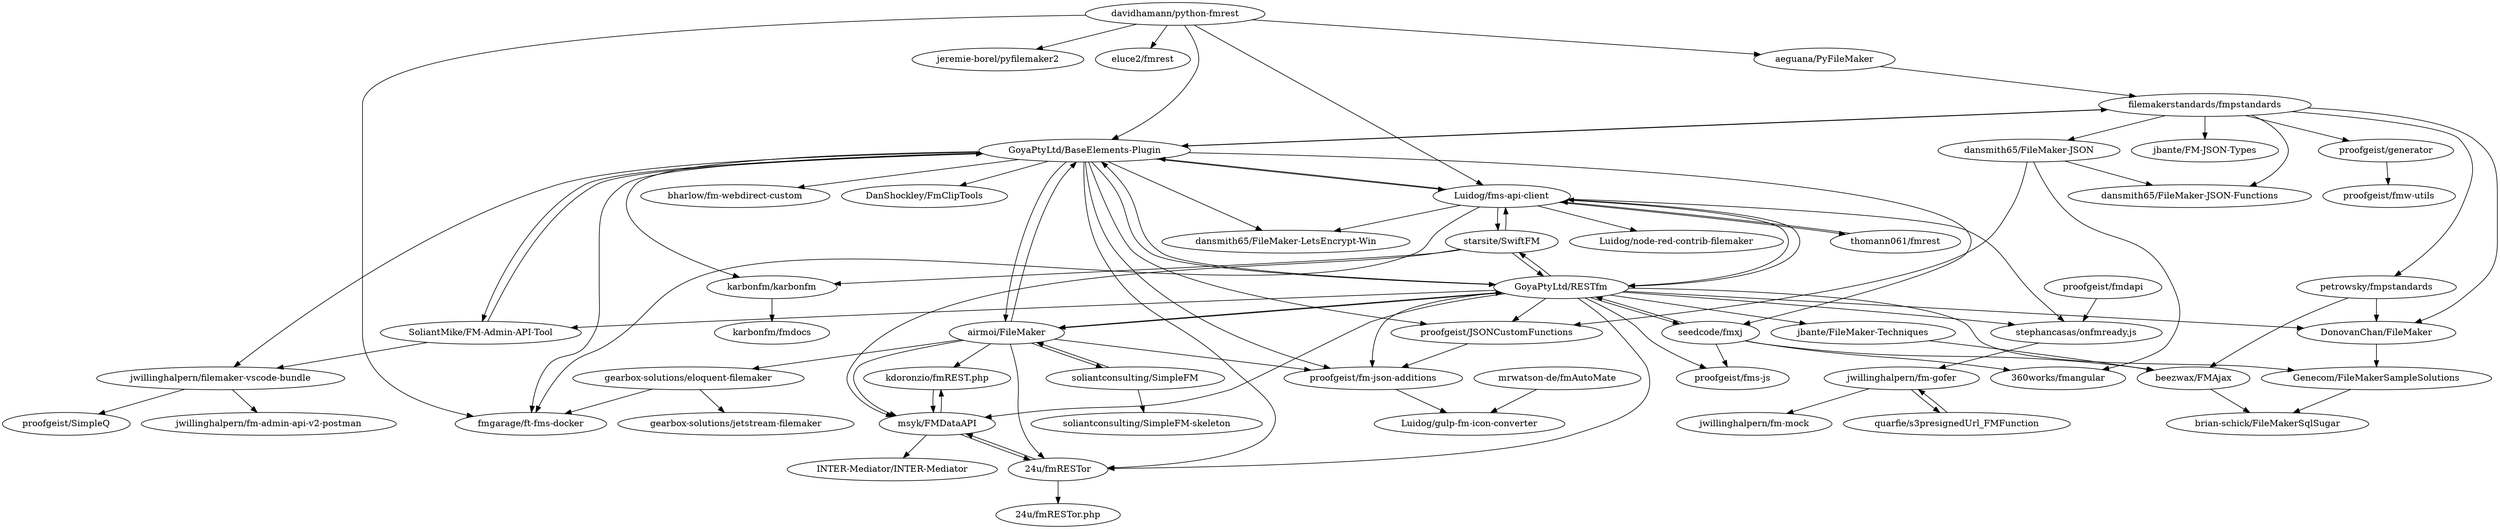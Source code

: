 digraph G {
"dansmith65/FileMaker-JSON" -> "dansmith65/FileMaker-JSON-Functions"
"dansmith65/FileMaker-JSON" -> "proofgeist/JSONCustomFunctions"
"dansmith65/FileMaker-JSON" -> "360works/fmangular"
"SoliantMike/FM-Admin-API-Tool" -> "GoyaPtyLtd/BaseElements-Plugin"
"SoliantMike/FM-Admin-API-Tool" -> "jwillinghalpern/filemaker-vscode-bundle"
"jwillinghalpern/filemaker-vscode-bundle" -> "proofgeist/SimpleQ"
"jwillinghalpern/filemaker-vscode-bundle" -> "jwillinghalpern/fm-admin-api-v2-postman"
"davidhamann/python-fmrest" -> "jeremie-borel/pyfilemaker2"
"davidhamann/python-fmrest" -> "eluce2/fmrest"
"davidhamann/python-fmrest" -> "fmgarage/ft-fms-docker"
"davidhamann/python-fmrest" -> "aeguana/PyFileMaker"
"davidhamann/python-fmrest" -> "Luidog/fms-api-client"
"davidhamann/python-fmrest" -> "GoyaPtyLtd/BaseElements-Plugin"
"jbante/FileMaker-Techniques" -> "beezwax/FMAjax"
"filemakerstandards/fmpstandards" -> "GoyaPtyLtd/BaseElements-Plugin"
"filemakerstandards/fmpstandards" -> "petrowsky/fmpstandards"
"filemakerstandards/fmpstandards" -> "dansmith65/FileMaker-JSON-Functions"
"filemakerstandards/fmpstandards" -> "dansmith65/FileMaker-JSON"
"filemakerstandards/fmpstandards" -> "DonovanChan/FileMaker"
"filemakerstandards/fmpstandards" -> "proofgeist/generator"
"filemakerstandards/fmpstandards" -> "jbante/FM-JSON-Types"
"starsite/SwiftFM" -> "GoyaPtyLtd/RESTfm"
"starsite/SwiftFM" -> "msyk/FMDataAPI"
"starsite/SwiftFM" -> "karbonfm/karbonfm"
"starsite/SwiftFM" -> "Luidog/fms-api-client"
"Luidog/fms-api-client" -> "thomann061/fmrest"
"Luidog/fms-api-client" -> "Luidog/node-red-contrib-filemaker"
"Luidog/fms-api-client" -> "GoyaPtyLtd/RESTfm"
"Luidog/fms-api-client" -> "stephancasas/onfmready.js"
"Luidog/fms-api-client" -> "fmgarage/ft-fms-docker"
"Luidog/fms-api-client" -> "starsite/SwiftFM"
"Luidog/fms-api-client" -> "dansmith65/FileMaker-LetsEncrypt-Win"
"Luidog/fms-api-client" -> "GoyaPtyLtd/BaseElements-Plugin"
"24u/fmRESTor" -> "24u/fmRESTor.php"
"24u/fmRESTor" -> "msyk/FMDataAPI"
"DonovanChan/FileMaker" -> "Genecom/FileMakerSampleSolutions"
"Genecom/FileMakerSampleSolutions" -> "brian-schick/FileMakerSqlSugar"
"seedcode/fmxj" -> "proofgeist/fms-js"
"seedcode/fmxj" -> "beezwax/FMAjax"
"seedcode/fmxj" -> "360works/fmangular"
"seedcode/fmxj" -> "GoyaPtyLtd/RESTfm"
"mrwatson-de/fmAutoMate" -> "Luidog/gulp-fm-icon-converter"
"stephancasas/onfmready.js" -> "jwillinghalpern/fm-gofer"
"aeguana/PyFileMaker" -> "filemakerstandards/fmpstandards"
"proofgeist/JSONCustomFunctions" -> "proofgeist/fm-json-additions"
"airmoi/FileMaker" -> "soliantconsulting/SimpleFM"
"airmoi/FileMaker" -> "GoyaPtyLtd/RESTfm"
"airmoi/FileMaker" -> "kdoronzio/fmREST.php"
"airmoi/FileMaker" -> "GoyaPtyLtd/BaseElements-Plugin"
"airmoi/FileMaker" -> "gearbox-solutions/eloquent-filemaker"
"airmoi/FileMaker" -> "24u/fmRESTor"
"airmoi/FileMaker" -> "proofgeist/fm-json-additions"
"airmoi/FileMaker" -> "msyk/FMDataAPI"
"soliantconsulting/SimpleFM" -> "soliantconsulting/SimpleFM-skeleton"
"soliantconsulting/SimpleFM" -> "airmoi/FileMaker"
"gearbox-solutions/eloquent-filemaker" -> "gearbox-solutions/jetstream-filemaker"
"gearbox-solutions/eloquent-filemaker" -> "fmgarage/ft-fms-docker"
"GoyaPtyLtd/RESTfm" -> "GoyaPtyLtd/BaseElements-Plugin"
"GoyaPtyLtd/RESTfm" -> "Luidog/fms-api-client"
"GoyaPtyLtd/RESTfm" -> "starsite/SwiftFM"
"GoyaPtyLtd/RESTfm" -> "24u/fmRESTor"
"GoyaPtyLtd/RESTfm" -> "proofgeist/JSONCustomFunctions"
"GoyaPtyLtd/RESTfm" -> "seedcode/fmxj"
"GoyaPtyLtd/RESTfm" -> "airmoi/FileMaker"
"GoyaPtyLtd/RESTfm" -> "msyk/FMDataAPI"
"GoyaPtyLtd/RESTfm" -> "Genecom/FileMakerSampleSolutions"
"GoyaPtyLtd/RESTfm" -> "SoliantMike/FM-Admin-API-Tool"
"GoyaPtyLtd/RESTfm" -> "jbante/FileMaker-Techniques"
"GoyaPtyLtd/RESTfm" -> "proofgeist/fm-json-additions"
"GoyaPtyLtd/RESTfm" -> "proofgeist/fms-js"
"GoyaPtyLtd/RESTfm" -> "stephancasas/onfmready.js"
"GoyaPtyLtd/RESTfm" -> "DonovanChan/FileMaker"
"jwillinghalpern/fm-gofer" -> "jwillinghalpern/fm-mock"
"jwillinghalpern/fm-gofer" -> "quarfie/s3presignedUrl_FMFunction"
"quarfie/s3presignedUrl_FMFunction" -> "jwillinghalpern/fm-gofer"
"beezwax/FMAjax" -> "brian-schick/FileMakerSqlSugar"
"proofgeist/fmdapi" -> "stephancasas/onfmready.js"
"proofgeist/generator" -> "proofgeist/fmw-utils"
"GoyaPtyLtd/BaseElements-Plugin" -> "GoyaPtyLtd/RESTfm"
"GoyaPtyLtd/BaseElements-Plugin" -> "SoliantMike/FM-Admin-API-Tool"
"GoyaPtyLtd/BaseElements-Plugin" -> "fmgarage/ft-fms-docker"
"GoyaPtyLtd/BaseElements-Plugin" -> "karbonfm/karbonfm"
"GoyaPtyLtd/BaseElements-Plugin" -> "filemakerstandards/fmpstandards"
"GoyaPtyLtd/BaseElements-Plugin" -> "proofgeist/JSONCustomFunctions"
"GoyaPtyLtd/BaseElements-Plugin" -> "Luidog/fms-api-client"
"GoyaPtyLtd/BaseElements-Plugin" -> "seedcode/fmxj"
"GoyaPtyLtd/BaseElements-Plugin" -> "dansmith65/FileMaker-LetsEncrypt-Win"
"GoyaPtyLtd/BaseElements-Plugin" -> "24u/fmRESTor"
"GoyaPtyLtd/BaseElements-Plugin" -> "airmoi/FileMaker"
"GoyaPtyLtd/BaseElements-Plugin" -> "bharlow/fm-webdirect-custom"
"GoyaPtyLtd/BaseElements-Plugin" -> "proofgeist/fm-json-additions"
"GoyaPtyLtd/BaseElements-Plugin" -> "DanShockley/FmClipTools"
"GoyaPtyLtd/BaseElements-Plugin" -> "jwillinghalpern/filemaker-vscode-bundle"
"msyk/FMDataAPI" -> "kdoronzio/fmREST.php"
"msyk/FMDataAPI" -> "24u/fmRESTor"
"msyk/FMDataAPI" -> "INTER-Mediator/INTER-Mediator"
"proofgeist/fm-json-additions" -> "Luidog/gulp-fm-icon-converter"
"karbonfm/karbonfm" -> "karbonfm/fmdocs"
"petrowsky/fmpstandards" -> "DonovanChan/FileMaker"
"petrowsky/fmpstandards" -> "beezwax/FMAjax"
"thomann061/fmrest" -> "Luidog/fms-api-client"
"kdoronzio/fmREST.php" -> "msyk/FMDataAPI"
"dansmith65/FileMaker-JSON" ["l"="2.145,46.205"]
"dansmith65/FileMaker-JSON-Functions" ["l"="2.125,46.21"]
"proofgeist/JSONCustomFunctions" ["l"="2.162,46.186"]
"360works/fmangular" ["l"="2.172,46.209"]
"SoliantMike/FM-Admin-API-Tool" ["l"="2.151,46.171"]
"GoyaPtyLtd/BaseElements-Plugin" ["l"="2.168,46.167"]
"jwillinghalpern/filemaker-vscode-bundle" ["l"="2.125,46.161"]
"proofgeist/SimpleQ" ["l"="2.102,46.151"]
"jwillinghalpern/fm-admin-api-v2-postman" ["l"="2.095,46.16"]
"davidhamann/python-fmrest" ["l"="2.136,46.146"]
"jeremie-borel/pyfilemaker2" ["l"="2.109,46.135"]
"eluce2/fmrest" ["l"="2.122,46.127"]
"fmgarage/ft-fms-docker" ["l"="2.17,46.138"]
"aeguana/PyFileMaker" ["l"="2.111,46.172"]
"Luidog/fms-api-client" ["l"="2.186,46.151"]
"jbante/FileMaker-Techniques" ["l"="2.216,46.204"]
"beezwax/FMAjax" ["l"="2.193,46.214"]
"filemakerstandards/fmpstandards" ["l"="2.135,46.192"]
"petrowsky/fmpstandards" ["l"="2.158,46.215"]
"DonovanChan/FileMaker" ["l"="2.168,46.198"]
"proofgeist/generator" ["l"="2.102,46.21"]
"jbante/FM-JSON-Types" ["l"="2.107,46.195"]
"starsite/SwiftFM" ["l"="2.209,46.166"]
"GoyaPtyLtd/RESTfm" ["l"="2.193,46.176"]
"msyk/FMDataAPI" ["l"="2.223,46.157"]
"karbonfm/karbonfm" ["l"="2.219,46.18"]
"thomann061/fmrest" ["l"="2.199,46.137"]
"Luidog/node-red-contrib-filemaker" ["l"="2.176,46.123"]
"stephancasas/onfmready.js" ["l"="2.236,46.166"]
"dansmith65/FileMaker-LetsEncrypt-Win" ["l"="2.159,46.148"]
"24u/fmRESTor" ["l"="2.206,46.153"]
"24u/fmRESTor.php" ["l"="2.221,46.135"]
"Genecom/FileMakerSampleSolutions" ["l"="2.195,46.201"]
"brian-schick/FileMakerSqlSugar" ["l"="2.209,46.218"]
"seedcode/fmxj" ["l"="2.189,46.192"]
"proofgeist/fms-js" ["l"="2.21,46.191"]
"mrwatson-de/fmAutoMate" ["l"="2.18,46.239"]
"Luidog/gulp-fm-icon-converter" ["l"="2.179,46.22"]
"jwillinghalpern/fm-gofer" ["l"="2.275,46.163"]
"proofgeist/fm-json-additions" ["l"="2.179,46.186"]
"airmoi/FileMaker" ["l"="2.192,46.16"]
"soliantconsulting/SimpleFM" ["l"="2.17,46.154"]
"kdoronzio/fmREST.php" ["l"="2.223,46.145"]
"gearbox-solutions/eloquent-filemaker" ["l"="2.196,46.127"]
"soliantconsulting/SimpleFM-skeleton" ["l"="2.148,46.156"]
"gearbox-solutions/jetstream-filemaker" ["l"="2.204,46.11"]
"jwillinghalpern/fm-mock" ["l"="2.297,46.17"]
"quarfie/s3presignedUrl_FMFunction" ["l"="2.292,46.156"]
"proofgeist/fmdapi" ["l"="2.26,46.173"]
"proofgeist/fmw-utils" ["l"="2.084,46.22"]
"bharlow/fm-webdirect-custom" ["l"="2.149,46.135"]
"DanShockley/FmClipTools" ["l"="2.134,46.175"]
"INTER-Mediator/INTER-Mediator" ["l"="2.251,46.145"]
"karbonfm/fmdocs" ["l"="2.243,46.189"]
}